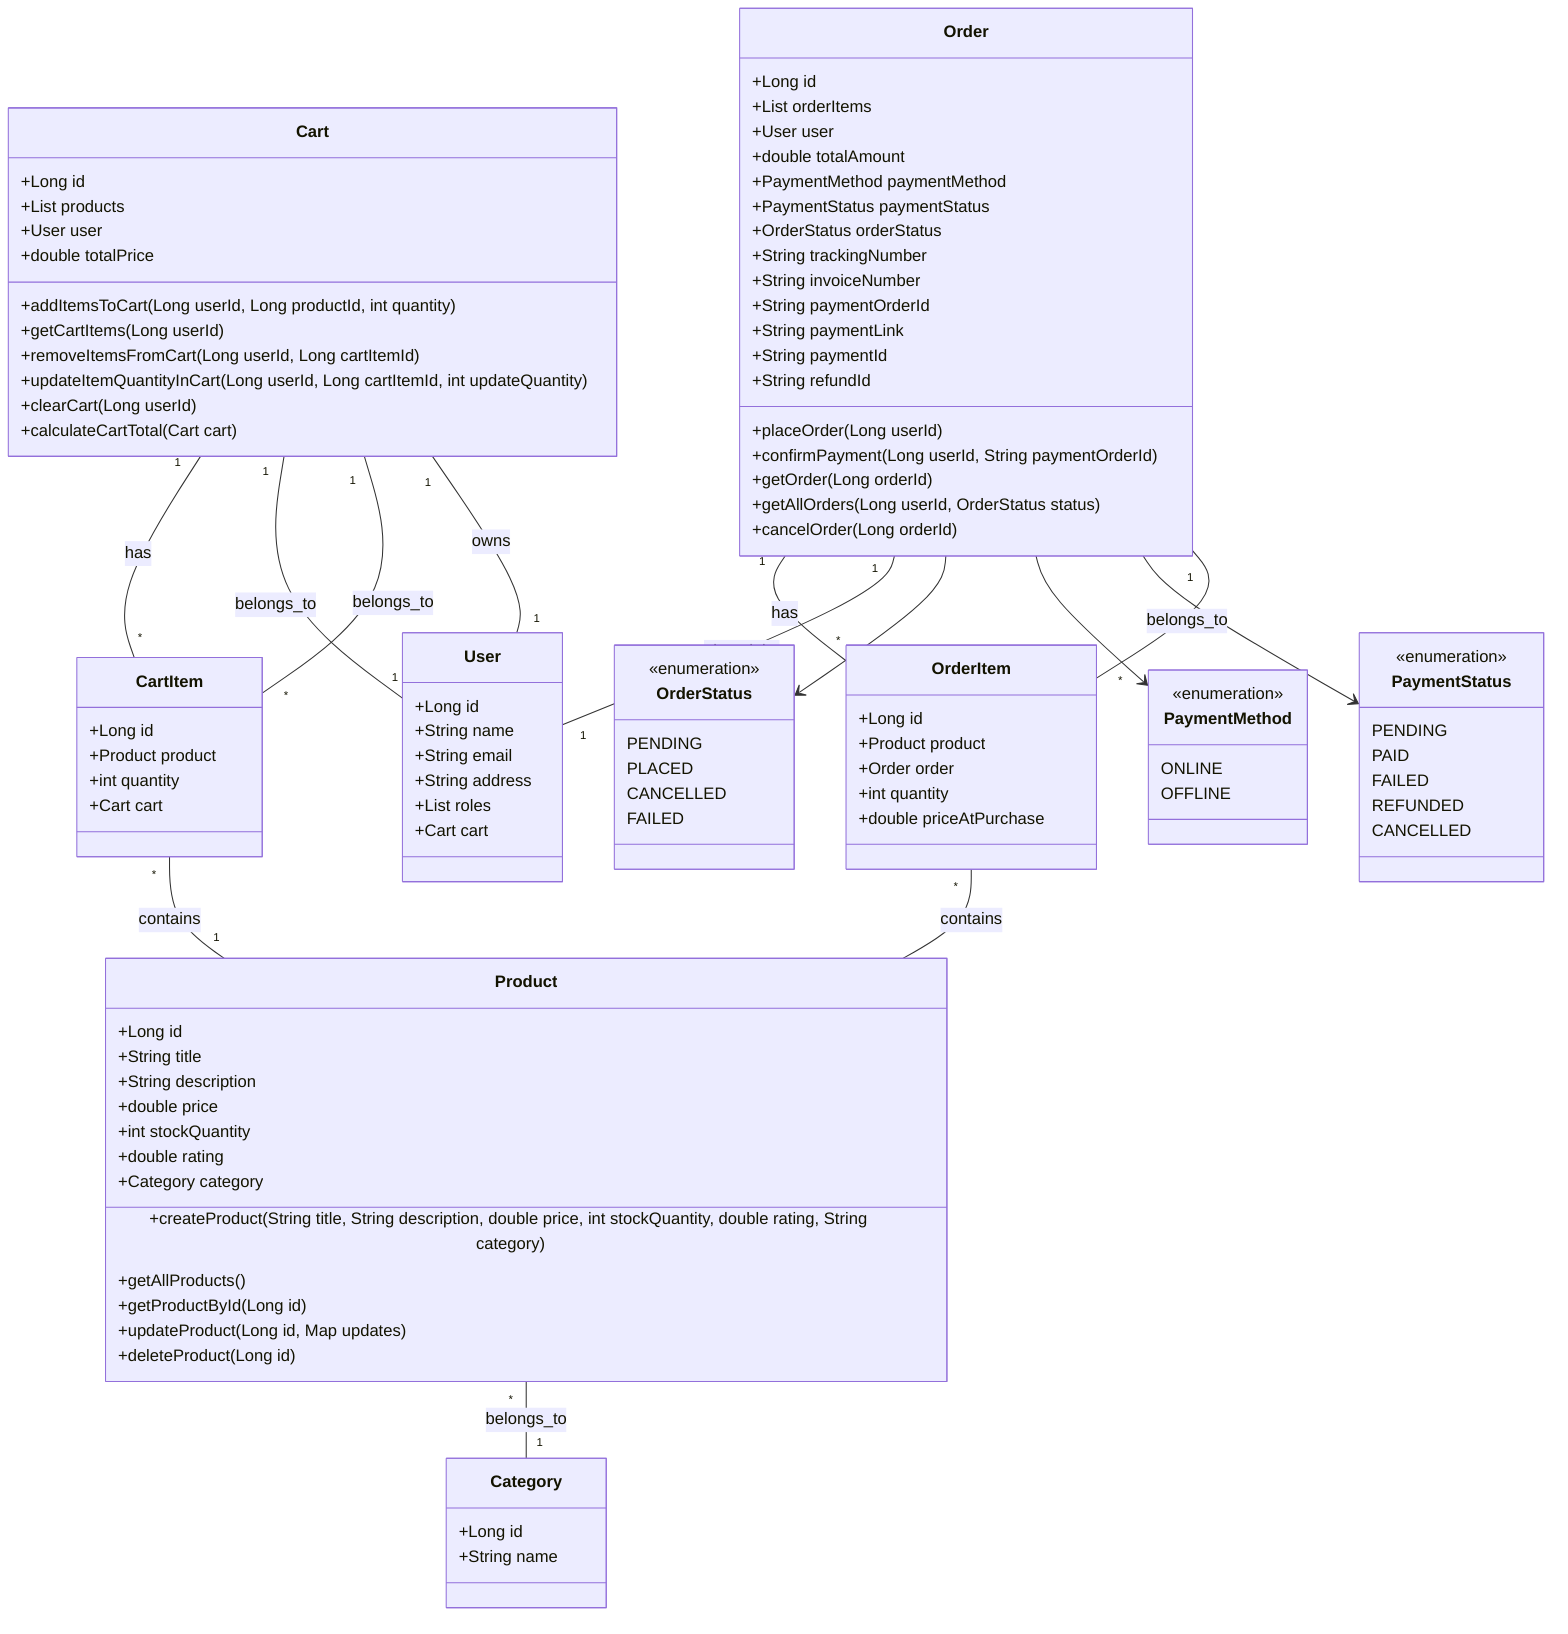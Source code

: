 classDiagram
    class Cart {
        +Long id
        +List<CartItem> products
        +User user
        +double totalPrice
        +addItemsToCart(Long userId, Long productId, int quantity)
        +getCartItems(Long userId)
        +removeItemsFromCart(Long userId, Long cartItemId)
        +updateItemQuantityInCart(Long userId, Long cartItemId, int updateQuantity)
        +clearCart(Long userId)
        +calculateCartTotal(Cart cart)
    }
    
    class CartItem {
        +Long id
        +Product product
        +int quantity
        +Cart cart
    }
    
    class Order {
        +Long id
        +List<OrderItem> orderItems
        +User user
        +double totalAmount
        +PaymentMethod paymentMethod
        +PaymentStatus paymentStatus
        +OrderStatus orderStatus
        +String trackingNumber
        +String invoiceNumber
        +String paymentOrderId
        +String paymentLink
        +String paymentId
        +String refundId
        +placeOrder(Long userId)
        +confirmPayment(Long userId, String paymentOrderId)
        +getOrder(Long orderId)
        +getAllOrders(Long userId, OrderStatus status)
        +cancelOrder(Long orderId)
    }
    
    class OrderItem {
        +Long id
        +Product product
        +Order order
        +int quantity
        +double priceAtPurchase
    }
    
    class OrderStatus {
        <<enumeration>>
        PENDING
        PLACED
        CANCELLED
        FAILED
    }
    
    class PaymentMethod {
        <<enumeration>>
        ONLINE
        OFFLINE
    }
    
    class PaymentStatus {
        <<enumeration>>
        PENDING
        PAID
        FAILED
        REFUNDED
        CANCELLED
    }
    
    class Category {
        +Long id
        +String name
    }
    
    class Product {
        +Long id
        +String title
        +String description
        +double price
        +int stockQuantity
        +double rating
        +Category category
        +createProduct(String title, String description, double price, int stockQuantity, double rating, String category)
        +getAllProducts()
        +getProductById(Long id)
        +updateProduct(Long id, Map<String, Object> updates)
        +deleteProduct(Long id)
    }
    
    class User {
        +Long id
        +String name
        +String email
        +String address
        +List<String> roles
        +Cart cart
    }
    
    Cart "1" -- "*" CartItem : has
    Cart "1" -- "1" User : belongs_to
    CartItem "*" -- "1" Product : contains
    CartItem "*" -- "1" Cart : belongs_to
    
    Order "1" -- "*" OrderItem : has
    Order "1" -- "1" User : placed_by
    OrderItem "*" -- "1" Product : contains
    OrderItem "*" -- "1" Order : belongs_to
    
    Order --> OrderStatus
    Order --> PaymentMethod
    Order --> PaymentStatus
    
    Product "*" -- "1" Category : belongs_to
    
    User "1" -- "1" Cart : owns